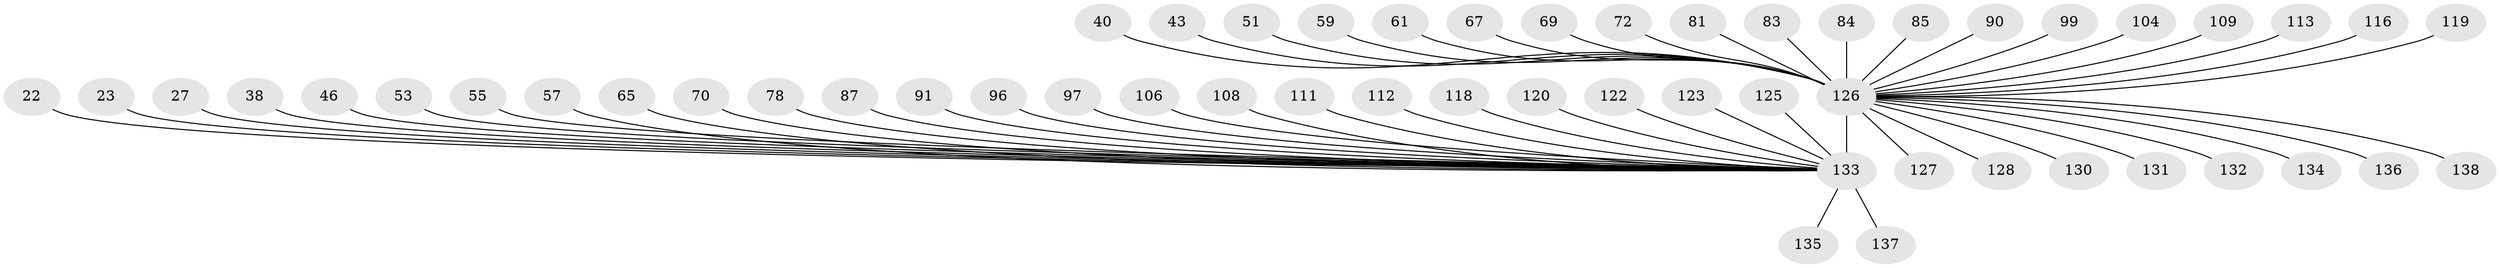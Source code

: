 // original degree distribution, {24: 0.007246376811594203, 33: 0.007246376811594203, 9: 0.007246376811594203, 2: 0.2391304347826087, 7: 0.036231884057971016, 26: 0.007246376811594203, 3: 0.14492753623188406, 1: 0.4420289855072464, 6: 0.021739130434782608, 4: 0.050724637681159424, 17: 0.007246376811594203, 10: 0.007246376811594203, 11: 0.007246376811594203, 5: 0.014492753623188406}
// Generated by graph-tools (version 1.1) at 2025/50/03/04/25 21:50:54]
// undirected, 55 vertices, 54 edges
graph export_dot {
graph [start="1"]
  node [color=gray90,style=filled];
  22;
  23;
  27;
  38;
  40;
  43;
  46;
  51;
  53;
  55;
  57 [super="+10"];
  59;
  61;
  65;
  67;
  69;
  70;
  72 [super="+36+66"];
  78;
  81;
  83;
  84;
  85;
  87;
  90;
  91;
  96;
  97;
  99;
  104 [super="+77"];
  106 [super="+93"];
  108;
  109 [super="+11"];
  111;
  112;
  113;
  116;
  118;
  119;
  120;
  122 [super="+8+37+63"];
  123;
  125;
  126 [super="+31+115+124+121+13+18"];
  127 [super="+4+73"];
  128;
  130 [super="+19+49"];
  131 [super="+68"];
  132;
  133 [super="+102+60+71+75+129+86+114+100+110+20+21"];
  134;
  135;
  136;
  137;
  138;
  22 -- 133;
  23 -- 133;
  27 -- 133;
  38 -- 133;
  40 -- 126;
  43 -- 126;
  46 -- 133;
  51 -- 126;
  53 -- 133;
  55 -- 133;
  57 -- 133 [weight=3];
  59 -- 126;
  61 -- 126;
  65 -- 133 [weight=2];
  67 -- 126;
  69 -- 126;
  70 -- 133;
  72 -- 126;
  78 -- 133;
  81 -- 126;
  83 -- 126;
  84 -- 126;
  85 -- 126;
  87 -- 133;
  90 -- 126;
  91 -- 133;
  96 -- 133;
  97 -- 133;
  99 -- 126;
  104 -- 126;
  106 -- 133;
  108 -- 133;
  109 -- 126 [weight=3];
  111 -- 133;
  112 -- 133 [weight=3];
  113 -- 126;
  116 -- 126;
  118 -- 133;
  119 -- 126;
  120 -- 133;
  122 -- 133;
  123 -- 133;
  125 -- 133;
  126 -- 130 [weight=3];
  126 -- 132;
  126 -- 133 [weight=47];
  126 -- 138;
  126 -- 127 [weight=2];
  126 -- 131;
  126 -- 134;
  126 -- 136;
  126 -- 128;
  133 -- 137;
  133 -- 135;
}
